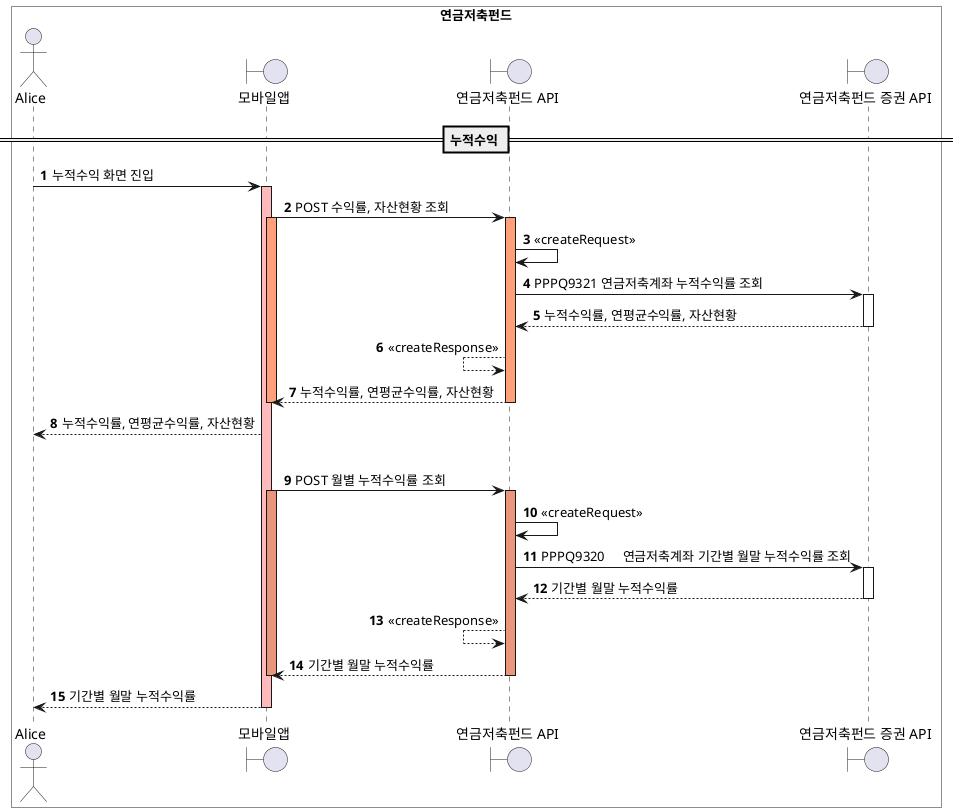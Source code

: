 @startuml
'https://plantuml.com/sequence-diagram

skinparam ParticipantPadding 20
skinparam BoxPadding 10

box "연금저축펀드" #Transparent
actor Alice
boundary 모바일앱 as MOBILE
boundary "연금저축펀드 API" as PENSION
boundary "연금저축펀드 증권 API" as SECURITIES
end box

== 누적수익 ==
autonumber
Alice -> MOBILE: 누적수익 화면 진입
activate MOBILE #FFBBBB
    MOBILE -> PENSION: POST 수익률, 자산현황 조회
    activate MOBILE #LightSalmon
    activate PENSION #LightSalmon
        PENSION -> PENSION: <<createRequest>>
        PENSION -> SECURITIES ++: PPPQ9321 연금저축계좌 누적수익률 조회
        return 누적수익률, 연평균수익률, 자산현황
        PENSION <-- PENSION: <<createResponse>>
        return 누적수익률, 연평균수익률, 자산현황
    deactivate PENSION
    deactivate MOBILE
    Alice <-- MOBILE: 누적수익률, 연평균수익률, 자산현황
    |||
    MOBILE -> PENSION: POST 월별 누적수익률 조회
    activate MOBILE #DarkSalmon
    activate PENSION #DarkSalmon
        PENSION -> PENSION: <<createRequest>>
        PENSION -> SECURITIES ++: PPPQ9320	연금저축계좌 기간별 월말 누적수익률 조회
        return 기간별 월말 누적수익률
        PENSION <-- PENSION: <<createResponse>>
        return 기간별 월말 누적수익률
    deactivate PENSION
    deactivate MOBILE
    Alice <-- MOBILE: 기간별 월말 누적수익률
deactivate MOBILE
@enduml
